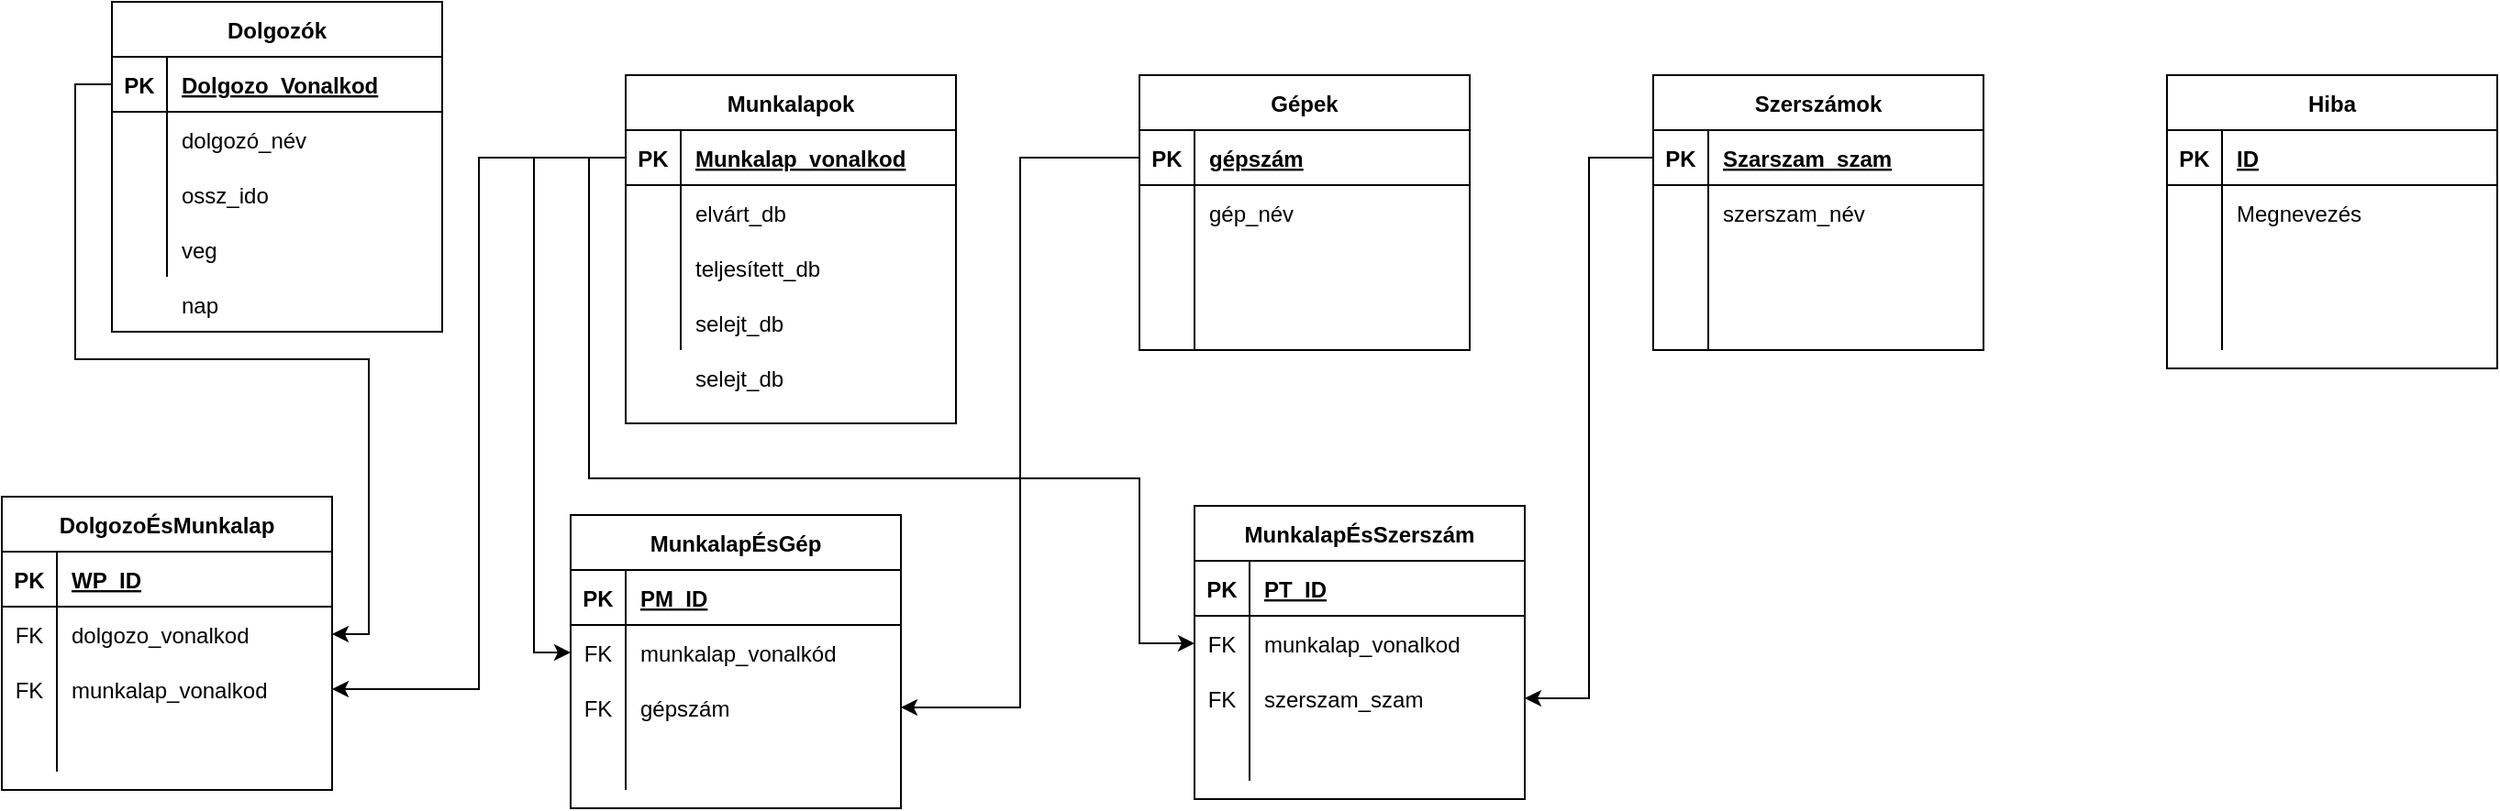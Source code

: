 <mxfile version="14.8.0" type="github">
  <diagram id="R2lEEEUBdFMjLlhIrx00" name="Page-1">
    <mxGraphModel dx="974" dy="568" grid="1" gridSize="10" guides="1" tooltips="1" connect="1" arrows="1" fold="1" page="1" pageScale="1" pageWidth="1654" pageHeight="1169" math="0" shadow="0" extFonts="Permanent Marker^https://fonts.googleapis.com/css?family=Permanent+Marker">
      <root>
        <mxCell id="0" />
        <mxCell id="1" parent="0" />
        <mxCell id="kCzwuYUngdRFMsLV1kaC-1" value="Dolgozók" style="shape=table;startSize=30;container=1;collapsible=1;childLayout=tableLayout;fixedRows=1;rowLines=0;fontStyle=1;align=center;resizeLast=1;" vertex="1" parent="1">
          <mxGeometry x="80" y="20" width="180" height="180" as="geometry" />
        </mxCell>
        <mxCell id="kCzwuYUngdRFMsLV1kaC-2" value="" style="shape=partialRectangle;collapsible=0;dropTarget=0;pointerEvents=0;fillColor=none;top=0;left=0;bottom=1;right=0;points=[[0,0.5],[1,0.5]];portConstraint=eastwest;" vertex="1" parent="kCzwuYUngdRFMsLV1kaC-1">
          <mxGeometry y="30" width="180" height="30" as="geometry" />
        </mxCell>
        <mxCell id="kCzwuYUngdRFMsLV1kaC-3" value="PK" style="shape=partialRectangle;connectable=0;fillColor=none;top=0;left=0;bottom=0;right=0;fontStyle=1;overflow=hidden;" vertex="1" parent="kCzwuYUngdRFMsLV1kaC-2">
          <mxGeometry width="30" height="30" as="geometry" />
        </mxCell>
        <mxCell id="kCzwuYUngdRFMsLV1kaC-4" value="Dolgozo_Vonalkod" style="shape=partialRectangle;connectable=0;fillColor=none;top=0;left=0;bottom=0;right=0;align=left;spacingLeft=6;fontStyle=5;overflow=hidden;" vertex="1" parent="kCzwuYUngdRFMsLV1kaC-2">
          <mxGeometry x="30" width="150" height="30" as="geometry" />
        </mxCell>
        <mxCell id="kCzwuYUngdRFMsLV1kaC-5" value="" style="shape=partialRectangle;collapsible=0;dropTarget=0;pointerEvents=0;fillColor=none;top=0;left=0;bottom=0;right=0;points=[[0,0.5],[1,0.5]];portConstraint=eastwest;" vertex="1" parent="kCzwuYUngdRFMsLV1kaC-1">
          <mxGeometry y="60" width="180" height="30" as="geometry" />
        </mxCell>
        <mxCell id="kCzwuYUngdRFMsLV1kaC-6" value="" style="shape=partialRectangle;connectable=0;fillColor=none;top=0;left=0;bottom=0;right=0;editable=1;overflow=hidden;" vertex="1" parent="kCzwuYUngdRFMsLV1kaC-5">
          <mxGeometry width="30" height="30" as="geometry" />
        </mxCell>
        <mxCell id="kCzwuYUngdRFMsLV1kaC-7" value="dolgozó_név" style="shape=partialRectangle;connectable=0;fillColor=none;top=0;left=0;bottom=0;right=0;align=left;spacingLeft=6;overflow=hidden;" vertex="1" parent="kCzwuYUngdRFMsLV1kaC-5">
          <mxGeometry x="30" width="150" height="30" as="geometry" />
        </mxCell>
        <mxCell id="kCzwuYUngdRFMsLV1kaC-8" value="" style="shape=partialRectangle;collapsible=0;dropTarget=0;pointerEvents=0;fillColor=none;top=0;left=0;bottom=0;right=0;points=[[0,0.5],[1,0.5]];portConstraint=eastwest;" vertex="1" parent="kCzwuYUngdRFMsLV1kaC-1">
          <mxGeometry y="90" width="180" height="30" as="geometry" />
        </mxCell>
        <mxCell id="kCzwuYUngdRFMsLV1kaC-9" value="" style="shape=partialRectangle;connectable=0;fillColor=none;top=0;left=0;bottom=0;right=0;editable=1;overflow=hidden;" vertex="1" parent="kCzwuYUngdRFMsLV1kaC-8">
          <mxGeometry width="30" height="30" as="geometry" />
        </mxCell>
        <mxCell id="kCzwuYUngdRFMsLV1kaC-10" value="ossz_ido" style="shape=partialRectangle;connectable=0;fillColor=none;top=0;left=0;bottom=0;right=0;align=left;spacingLeft=6;overflow=hidden;" vertex="1" parent="kCzwuYUngdRFMsLV1kaC-8">
          <mxGeometry x="30" width="150" height="30" as="geometry" />
        </mxCell>
        <mxCell id="kCzwuYUngdRFMsLV1kaC-11" value="" style="shape=partialRectangle;collapsible=0;dropTarget=0;pointerEvents=0;fillColor=none;top=0;left=0;bottom=0;right=0;points=[[0,0.5],[1,0.5]];portConstraint=eastwest;" vertex="1" parent="kCzwuYUngdRFMsLV1kaC-1">
          <mxGeometry y="120" width="180" height="30" as="geometry" />
        </mxCell>
        <mxCell id="kCzwuYUngdRFMsLV1kaC-12" value="" style="shape=partialRectangle;connectable=0;fillColor=none;top=0;left=0;bottom=0;right=0;editable=1;overflow=hidden;" vertex="1" parent="kCzwuYUngdRFMsLV1kaC-11">
          <mxGeometry width="30" height="30" as="geometry" />
        </mxCell>
        <mxCell id="kCzwuYUngdRFMsLV1kaC-13" value="veg" style="shape=partialRectangle;connectable=0;fillColor=none;top=0;left=0;bottom=0;right=0;align=left;spacingLeft=6;overflow=hidden;" vertex="1" parent="kCzwuYUngdRFMsLV1kaC-11">
          <mxGeometry x="30" width="150" height="30" as="geometry" />
        </mxCell>
        <mxCell id="kCzwuYUngdRFMsLV1kaC-14" value="Munkalapok" style="shape=table;startSize=30;container=1;collapsible=1;childLayout=tableLayout;fixedRows=1;rowLines=0;fontStyle=1;align=center;resizeLast=1;" vertex="1" parent="1">
          <mxGeometry x="360" y="60" width="180" height="190" as="geometry" />
        </mxCell>
        <mxCell id="kCzwuYUngdRFMsLV1kaC-15" value="" style="shape=partialRectangle;collapsible=0;dropTarget=0;pointerEvents=0;fillColor=none;top=0;left=0;bottom=1;right=0;points=[[0,0.5],[1,0.5]];portConstraint=eastwest;" vertex="1" parent="kCzwuYUngdRFMsLV1kaC-14">
          <mxGeometry y="30" width="180" height="30" as="geometry" />
        </mxCell>
        <mxCell id="kCzwuYUngdRFMsLV1kaC-16" value="PK" style="shape=partialRectangle;connectable=0;fillColor=none;top=0;left=0;bottom=0;right=0;fontStyle=1;overflow=hidden;" vertex="1" parent="kCzwuYUngdRFMsLV1kaC-15">
          <mxGeometry width="30" height="30" as="geometry" />
        </mxCell>
        <mxCell id="kCzwuYUngdRFMsLV1kaC-17" value="Munkalap_vonalkod" style="shape=partialRectangle;connectable=0;fillColor=none;top=0;left=0;bottom=0;right=0;align=left;spacingLeft=6;fontStyle=5;overflow=hidden;" vertex="1" parent="kCzwuYUngdRFMsLV1kaC-15">
          <mxGeometry x="30" width="150" height="30" as="geometry" />
        </mxCell>
        <mxCell id="kCzwuYUngdRFMsLV1kaC-18" value="" style="shape=partialRectangle;collapsible=0;dropTarget=0;pointerEvents=0;fillColor=none;top=0;left=0;bottom=0;right=0;points=[[0,0.5],[1,0.5]];portConstraint=eastwest;" vertex="1" parent="kCzwuYUngdRFMsLV1kaC-14">
          <mxGeometry y="60" width="180" height="30" as="geometry" />
        </mxCell>
        <mxCell id="kCzwuYUngdRFMsLV1kaC-19" value="" style="shape=partialRectangle;connectable=0;fillColor=none;top=0;left=0;bottom=0;right=0;editable=1;overflow=hidden;" vertex="1" parent="kCzwuYUngdRFMsLV1kaC-18">
          <mxGeometry width="30" height="30" as="geometry" />
        </mxCell>
        <mxCell id="kCzwuYUngdRFMsLV1kaC-20" value="elvárt_db" style="shape=partialRectangle;connectable=0;fillColor=none;top=0;left=0;bottom=0;right=0;align=left;spacingLeft=6;overflow=hidden;" vertex="1" parent="kCzwuYUngdRFMsLV1kaC-18">
          <mxGeometry x="30" width="150" height="30" as="geometry" />
        </mxCell>
        <mxCell id="kCzwuYUngdRFMsLV1kaC-21" value="" style="shape=partialRectangle;collapsible=0;dropTarget=0;pointerEvents=0;fillColor=none;top=0;left=0;bottom=0;right=0;points=[[0,0.5],[1,0.5]];portConstraint=eastwest;" vertex="1" parent="kCzwuYUngdRFMsLV1kaC-14">
          <mxGeometry y="90" width="180" height="30" as="geometry" />
        </mxCell>
        <mxCell id="kCzwuYUngdRFMsLV1kaC-22" value="" style="shape=partialRectangle;connectable=0;fillColor=none;top=0;left=0;bottom=0;right=0;editable=1;overflow=hidden;" vertex="1" parent="kCzwuYUngdRFMsLV1kaC-21">
          <mxGeometry width="30" height="30" as="geometry" />
        </mxCell>
        <mxCell id="kCzwuYUngdRFMsLV1kaC-23" value="teljesített_db" style="shape=partialRectangle;connectable=0;fillColor=none;top=0;left=0;bottom=0;right=0;align=left;spacingLeft=6;overflow=hidden;" vertex="1" parent="kCzwuYUngdRFMsLV1kaC-21">
          <mxGeometry x="30" width="150" height="30" as="geometry" />
        </mxCell>
        <mxCell id="kCzwuYUngdRFMsLV1kaC-24" value="" style="shape=partialRectangle;collapsible=0;dropTarget=0;pointerEvents=0;fillColor=none;top=0;left=0;bottom=0;right=0;points=[[0,0.5],[1,0.5]];portConstraint=eastwest;" vertex="1" parent="kCzwuYUngdRFMsLV1kaC-14">
          <mxGeometry y="120" width="180" height="30" as="geometry" />
        </mxCell>
        <mxCell id="kCzwuYUngdRFMsLV1kaC-25" value="" style="shape=partialRectangle;connectable=0;fillColor=none;top=0;left=0;bottom=0;right=0;editable=1;overflow=hidden;" vertex="1" parent="kCzwuYUngdRFMsLV1kaC-24">
          <mxGeometry width="30" height="30" as="geometry" />
        </mxCell>
        <mxCell id="kCzwuYUngdRFMsLV1kaC-26" value="selejt_db" style="shape=partialRectangle;connectable=0;fillColor=none;top=0;left=0;bottom=0;right=0;align=left;spacingLeft=6;overflow=hidden;" vertex="1" parent="kCzwuYUngdRFMsLV1kaC-24">
          <mxGeometry x="30" width="150" height="30" as="geometry" />
        </mxCell>
        <mxCell id="kCzwuYUngdRFMsLV1kaC-27" value="Szerszámok" style="shape=table;startSize=30;container=1;collapsible=1;childLayout=tableLayout;fixedRows=1;rowLines=0;fontStyle=1;align=center;resizeLast=1;" vertex="1" parent="1">
          <mxGeometry x="920" y="60" width="180" height="150" as="geometry" />
        </mxCell>
        <mxCell id="kCzwuYUngdRFMsLV1kaC-28" value="" style="shape=partialRectangle;collapsible=0;dropTarget=0;pointerEvents=0;fillColor=none;top=0;left=0;bottom=1;right=0;points=[[0,0.5],[1,0.5]];portConstraint=eastwest;" vertex="1" parent="kCzwuYUngdRFMsLV1kaC-27">
          <mxGeometry y="30" width="180" height="30" as="geometry" />
        </mxCell>
        <mxCell id="kCzwuYUngdRFMsLV1kaC-29" value="PK" style="shape=partialRectangle;connectable=0;fillColor=none;top=0;left=0;bottom=0;right=0;fontStyle=1;overflow=hidden;" vertex="1" parent="kCzwuYUngdRFMsLV1kaC-28">
          <mxGeometry width="30" height="30" as="geometry" />
        </mxCell>
        <mxCell id="kCzwuYUngdRFMsLV1kaC-30" value="Szarszam_szam" style="shape=partialRectangle;connectable=0;fillColor=none;top=0;left=0;bottom=0;right=0;align=left;spacingLeft=6;fontStyle=5;overflow=hidden;" vertex="1" parent="kCzwuYUngdRFMsLV1kaC-28">
          <mxGeometry x="30" width="150" height="30" as="geometry" />
        </mxCell>
        <mxCell id="kCzwuYUngdRFMsLV1kaC-31" value="" style="shape=partialRectangle;collapsible=0;dropTarget=0;pointerEvents=0;fillColor=none;top=0;left=0;bottom=0;right=0;points=[[0,0.5],[1,0.5]];portConstraint=eastwest;" vertex="1" parent="kCzwuYUngdRFMsLV1kaC-27">
          <mxGeometry y="60" width="180" height="30" as="geometry" />
        </mxCell>
        <mxCell id="kCzwuYUngdRFMsLV1kaC-32" value="" style="shape=partialRectangle;connectable=0;fillColor=none;top=0;left=0;bottom=0;right=0;editable=1;overflow=hidden;" vertex="1" parent="kCzwuYUngdRFMsLV1kaC-31">
          <mxGeometry width="30" height="30" as="geometry" />
        </mxCell>
        <mxCell id="kCzwuYUngdRFMsLV1kaC-33" value="szerszam_név" style="shape=partialRectangle;connectable=0;fillColor=none;top=0;left=0;bottom=0;right=0;align=left;spacingLeft=6;overflow=hidden;" vertex="1" parent="kCzwuYUngdRFMsLV1kaC-31">
          <mxGeometry x="30" width="150" height="30" as="geometry" />
        </mxCell>
        <mxCell id="kCzwuYUngdRFMsLV1kaC-34" value="" style="shape=partialRectangle;collapsible=0;dropTarget=0;pointerEvents=0;fillColor=none;top=0;left=0;bottom=0;right=0;points=[[0,0.5],[1,0.5]];portConstraint=eastwest;" vertex="1" parent="kCzwuYUngdRFMsLV1kaC-27">
          <mxGeometry y="90" width="180" height="30" as="geometry" />
        </mxCell>
        <mxCell id="kCzwuYUngdRFMsLV1kaC-35" value="" style="shape=partialRectangle;connectable=0;fillColor=none;top=0;left=0;bottom=0;right=0;editable=1;overflow=hidden;" vertex="1" parent="kCzwuYUngdRFMsLV1kaC-34">
          <mxGeometry width="30" height="30" as="geometry" />
        </mxCell>
        <mxCell id="kCzwuYUngdRFMsLV1kaC-36" value="" style="shape=partialRectangle;connectable=0;fillColor=none;top=0;left=0;bottom=0;right=0;align=left;spacingLeft=6;overflow=hidden;" vertex="1" parent="kCzwuYUngdRFMsLV1kaC-34">
          <mxGeometry x="30" width="150" height="30" as="geometry" />
        </mxCell>
        <mxCell id="kCzwuYUngdRFMsLV1kaC-37" value="" style="shape=partialRectangle;collapsible=0;dropTarget=0;pointerEvents=0;fillColor=none;top=0;left=0;bottom=0;right=0;points=[[0,0.5],[1,0.5]];portConstraint=eastwest;" vertex="1" parent="kCzwuYUngdRFMsLV1kaC-27">
          <mxGeometry y="120" width="180" height="30" as="geometry" />
        </mxCell>
        <mxCell id="kCzwuYUngdRFMsLV1kaC-38" value="" style="shape=partialRectangle;connectable=0;fillColor=none;top=0;left=0;bottom=0;right=0;editable=1;overflow=hidden;" vertex="1" parent="kCzwuYUngdRFMsLV1kaC-37">
          <mxGeometry width="30" height="30" as="geometry" />
        </mxCell>
        <mxCell id="kCzwuYUngdRFMsLV1kaC-39" value="" style="shape=partialRectangle;connectable=0;fillColor=none;top=0;left=0;bottom=0;right=0;align=left;spacingLeft=6;overflow=hidden;" vertex="1" parent="kCzwuYUngdRFMsLV1kaC-37">
          <mxGeometry x="30" width="150" height="30" as="geometry" />
        </mxCell>
        <mxCell id="kCzwuYUngdRFMsLV1kaC-40" value="selejt_db" style="shape=partialRectangle;connectable=0;fillColor=none;top=0;left=0;bottom=0;right=0;align=left;spacingLeft=6;overflow=hidden;" vertex="1" parent="1">
          <mxGeometry x="390" y="210" width="150" height="30" as="geometry" />
        </mxCell>
        <mxCell id="kCzwuYUngdRFMsLV1kaC-41" value="" style="shape=partialRectangle;connectable=0;fillColor=none;top=0;left=0;bottom=0;right=0;editable=1;overflow=hidden;" vertex="1" parent="1">
          <mxGeometry x="360" y="210" width="30" height="30" as="geometry" />
        </mxCell>
        <mxCell id="kCzwuYUngdRFMsLV1kaC-42" value="Gépek" style="shape=table;startSize=30;container=1;collapsible=1;childLayout=tableLayout;fixedRows=1;rowLines=0;fontStyle=1;align=center;resizeLast=1;" vertex="1" parent="1">
          <mxGeometry x="640" y="60" width="180" height="150" as="geometry" />
        </mxCell>
        <mxCell id="kCzwuYUngdRFMsLV1kaC-43" value="" style="shape=partialRectangle;collapsible=0;dropTarget=0;pointerEvents=0;fillColor=none;top=0;left=0;bottom=1;right=0;points=[[0,0.5],[1,0.5]];portConstraint=eastwest;" vertex="1" parent="kCzwuYUngdRFMsLV1kaC-42">
          <mxGeometry y="30" width="180" height="30" as="geometry" />
        </mxCell>
        <mxCell id="kCzwuYUngdRFMsLV1kaC-44" value="PK" style="shape=partialRectangle;connectable=0;fillColor=none;top=0;left=0;bottom=0;right=0;fontStyle=1;overflow=hidden;" vertex="1" parent="kCzwuYUngdRFMsLV1kaC-43">
          <mxGeometry width="30" height="30" as="geometry" />
        </mxCell>
        <mxCell id="kCzwuYUngdRFMsLV1kaC-45" value="gépszám" style="shape=partialRectangle;connectable=0;fillColor=none;top=0;left=0;bottom=0;right=0;align=left;spacingLeft=6;fontStyle=5;overflow=hidden;" vertex="1" parent="kCzwuYUngdRFMsLV1kaC-43">
          <mxGeometry x="30" width="150" height="30" as="geometry" />
        </mxCell>
        <mxCell id="kCzwuYUngdRFMsLV1kaC-46" value="" style="shape=partialRectangle;collapsible=0;dropTarget=0;pointerEvents=0;fillColor=none;top=0;left=0;bottom=0;right=0;points=[[0,0.5],[1,0.5]];portConstraint=eastwest;" vertex="1" parent="kCzwuYUngdRFMsLV1kaC-42">
          <mxGeometry y="60" width="180" height="30" as="geometry" />
        </mxCell>
        <mxCell id="kCzwuYUngdRFMsLV1kaC-47" value="" style="shape=partialRectangle;connectable=0;fillColor=none;top=0;left=0;bottom=0;right=0;editable=1;overflow=hidden;" vertex="1" parent="kCzwuYUngdRFMsLV1kaC-46">
          <mxGeometry width="30" height="30" as="geometry" />
        </mxCell>
        <mxCell id="kCzwuYUngdRFMsLV1kaC-48" value="gép_név" style="shape=partialRectangle;connectable=0;fillColor=none;top=0;left=0;bottom=0;right=0;align=left;spacingLeft=6;overflow=hidden;" vertex="1" parent="kCzwuYUngdRFMsLV1kaC-46">
          <mxGeometry x="30" width="150" height="30" as="geometry" />
        </mxCell>
        <mxCell id="kCzwuYUngdRFMsLV1kaC-49" value="" style="shape=partialRectangle;collapsible=0;dropTarget=0;pointerEvents=0;fillColor=none;top=0;left=0;bottom=0;right=0;points=[[0,0.5],[1,0.5]];portConstraint=eastwest;" vertex="1" parent="kCzwuYUngdRFMsLV1kaC-42">
          <mxGeometry y="90" width="180" height="30" as="geometry" />
        </mxCell>
        <mxCell id="kCzwuYUngdRFMsLV1kaC-50" value="" style="shape=partialRectangle;connectable=0;fillColor=none;top=0;left=0;bottom=0;right=0;editable=1;overflow=hidden;" vertex="1" parent="kCzwuYUngdRFMsLV1kaC-49">
          <mxGeometry width="30" height="30" as="geometry" />
        </mxCell>
        <mxCell id="kCzwuYUngdRFMsLV1kaC-51" value="" style="shape=partialRectangle;connectable=0;fillColor=none;top=0;left=0;bottom=0;right=0;align=left;spacingLeft=6;overflow=hidden;" vertex="1" parent="kCzwuYUngdRFMsLV1kaC-49">
          <mxGeometry x="30" width="150" height="30" as="geometry" />
        </mxCell>
        <mxCell id="kCzwuYUngdRFMsLV1kaC-52" value="" style="shape=partialRectangle;collapsible=0;dropTarget=0;pointerEvents=0;fillColor=none;top=0;left=0;bottom=0;right=0;points=[[0,0.5],[1,0.5]];portConstraint=eastwest;" vertex="1" parent="kCzwuYUngdRFMsLV1kaC-42">
          <mxGeometry y="120" width="180" height="30" as="geometry" />
        </mxCell>
        <mxCell id="kCzwuYUngdRFMsLV1kaC-53" value="" style="shape=partialRectangle;connectable=0;fillColor=none;top=0;left=0;bottom=0;right=0;editable=1;overflow=hidden;" vertex="1" parent="kCzwuYUngdRFMsLV1kaC-52">
          <mxGeometry width="30" height="30" as="geometry" />
        </mxCell>
        <mxCell id="kCzwuYUngdRFMsLV1kaC-54" value="" style="shape=partialRectangle;connectable=0;fillColor=none;top=0;left=0;bottom=0;right=0;align=left;spacingLeft=6;overflow=hidden;" vertex="1" parent="kCzwuYUngdRFMsLV1kaC-52">
          <mxGeometry x="30" width="150" height="30" as="geometry" />
        </mxCell>
        <mxCell id="kCzwuYUngdRFMsLV1kaC-55" value="Hiba" style="shape=table;startSize=30;container=1;collapsible=1;childLayout=tableLayout;fixedRows=1;rowLines=0;fontStyle=1;align=center;resizeLast=1;" vertex="1" parent="1">
          <mxGeometry x="1200" y="60" width="180" height="160" as="geometry" />
        </mxCell>
        <mxCell id="kCzwuYUngdRFMsLV1kaC-56" value="" style="shape=partialRectangle;collapsible=0;dropTarget=0;pointerEvents=0;fillColor=none;top=0;left=0;bottom=1;right=0;points=[[0,0.5],[1,0.5]];portConstraint=eastwest;" vertex="1" parent="kCzwuYUngdRFMsLV1kaC-55">
          <mxGeometry y="30" width="180" height="30" as="geometry" />
        </mxCell>
        <mxCell id="kCzwuYUngdRFMsLV1kaC-57" value="PK" style="shape=partialRectangle;connectable=0;fillColor=none;top=0;left=0;bottom=0;right=0;fontStyle=1;overflow=hidden;" vertex="1" parent="kCzwuYUngdRFMsLV1kaC-56">
          <mxGeometry width="30" height="30" as="geometry" />
        </mxCell>
        <mxCell id="kCzwuYUngdRFMsLV1kaC-58" value="ID" style="shape=partialRectangle;connectable=0;fillColor=none;top=0;left=0;bottom=0;right=0;align=left;spacingLeft=6;fontStyle=5;overflow=hidden;" vertex="1" parent="kCzwuYUngdRFMsLV1kaC-56">
          <mxGeometry x="30" width="150" height="30" as="geometry" />
        </mxCell>
        <mxCell id="kCzwuYUngdRFMsLV1kaC-59" value="" style="shape=partialRectangle;collapsible=0;dropTarget=0;pointerEvents=0;fillColor=none;top=0;left=0;bottom=0;right=0;points=[[0,0.5],[1,0.5]];portConstraint=eastwest;" vertex="1" parent="kCzwuYUngdRFMsLV1kaC-55">
          <mxGeometry y="60" width="180" height="30" as="geometry" />
        </mxCell>
        <mxCell id="kCzwuYUngdRFMsLV1kaC-60" value="" style="shape=partialRectangle;connectable=0;fillColor=none;top=0;left=0;bottom=0;right=0;editable=1;overflow=hidden;" vertex="1" parent="kCzwuYUngdRFMsLV1kaC-59">
          <mxGeometry width="30" height="30" as="geometry" />
        </mxCell>
        <mxCell id="kCzwuYUngdRFMsLV1kaC-61" value="Megnevezés" style="shape=partialRectangle;connectable=0;fillColor=none;top=0;left=0;bottom=0;right=0;align=left;spacingLeft=6;overflow=hidden;" vertex="1" parent="kCzwuYUngdRFMsLV1kaC-59">
          <mxGeometry x="30" width="150" height="30" as="geometry" />
        </mxCell>
        <mxCell id="kCzwuYUngdRFMsLV1kaC-62" value="" style="shape=partialRectangle;collapsible=0;dropTarget=0;pointerEvents=0;fillColor=none;top=0;left=0;bottom=0;right=0;points=[[0,0.5],[1,0.5]];portConstraint=eastwest;" vertex="1" parent="kCzwuYUngdRFMsLV1kaC-55">
          <mxGeometry y="90" width="180" height="30" as="geometry" />
        </mxCell>
        <mxCell id="kCzwuYUngdRFMsLV1kaC-63" value="" style="shape=partialRectangle;connectable=0;fillColor=none;top=0;left=0;bottom=0;right=0;editable=1;overflow=hidden;" vertex="1" parent="kCzwuYUngdRFMsLV1kaC-62">
          <mxGeometry width="30" height="30" as="geometry" />
        </mxCell>
        <mxCell id="kCzwuYUngdRFMsLV1kaC-64" value="" style="shape=partialRectangle;connectable=0;fillColor=none;top=0;left=0;bottom=0;right=0;align=left;spacingLeft=6;overflow=hidden;" vertex="1" parent="kCzwuYUngdRFMsLV1kaC-62">
          <mxGeometry x="30" width="150" height="30" as="geometry" />
        </mxCell>
        <mxCell id="kCzwuYUngdRFMsLV1kaC-65" value="" style="shape=partialRectangle;collapsible=0;dropTarget=0;pointerEvents=0;fillColor=none;top=0;left=0;bottom=0;right=0;points=[[0,0.5],[1,0.5]];portConstraint=eastwest;" vertex="1" parent="kCzwuYUngdRFMsLV1kaC-55">
          <mxGeometry y="120" width="180" height="30" as="geometry" />
        </mxCell>
        <mxCell id="kCzwuYUngdRFMsLV1kaC-66" value="" style="shape=partialRectangle;connectable=0;fillColor=none;top=0;left=0;bottom=0;right=0;editable=1;overflow=hidden;" vertex="1" parent="kCzwuYUngdRFMsLV1kaC-65">
          <mxGeometry width="30" height="30" as="geometry" />
        </mxCell>
        <mxCell id="kCzwuYUngdRFMsLV1kaC-67" value="" style="shape=partialRectangle;connectable=0;fillColor=none;top=0;left=0;bottom=0;right=0;align=left;spacingLeft=6;overflow=hidden;" vertex="1" parent="kCzwuYUngdRFMsLV1kaC-65">
          <mxGeometry x="30" width="150" height="30" as="geometry" />
        </mxCell>
        <mxCell id="kCzwuYUngdRFMsLV1kaC-68" value="DolgozoÉsMunkalap" style="shape=table;startSize=30;container=1;collapsible=1;childLayout=tableLayout;fixedRows=1;rowLines=0;fontStyle=1;align=center;resizeLast=1;" vertex="1" parent="1">
          <mxGeometry x="20" y="290" width="180" height="160" as="geometry" />
        </mxCell>
        <mxCell id="kCzwuYUngdRFMsLV1kaC-69" value="" style="shape=partialRectangle;collapsible=0;dropTarget=0;pointerEvents=0;fillColor=none;top=0;left=0;bottom=1;right=0;points=[[0,0.5],[1,0.5]];portConstraint=eastwest;" vertex="1" parent="kCzwuYUngdRFMsLV1kaC-68">
          <mxGeometry y="30" width="180" height="30" as="geometry" />
        </mxCell>
        <mxCell id="kCzwuYUngdRFMsLV1kaC-70" value="PK" style="shape=partialRectangle;connectable=0;fillColor=none;top=0;left=0;bottom=0;right=0;fontStyle=1;overflow=hidden;" vertex="1" parent="kCzwuYUngdRFMsLV1kaC-69">
          <mxGeometry width="30" height="30" as="geometry" />
        </mxCell>
        <mxCell id="kCzwuYUngdRFMsLV1kaC-71" value="WP_ID" style="shape=partialRectangle;connectable=0;fillColor=none;top=0;left=0;bottom=0;right=0;align=left;spacingLeft=6;fontStyle=5;overflow=hidden;" vertex="1" parent="kCzwuYUngdRFMsLV1kaC-69">
          <mxGeometry x="30" width="150" height="30" as="geometry" />
        </mxCell>
        <mxCell id="kCzwuYUngdRFMsLV1kaC-72" value="" style="shape=partialRectangle;collapsible=0;dropTarget=0;pointerEvents=0;fillColor=none;top=0;left=0;bottom=0;right=0;points=[[0,0.5],[1,0.5]];portConstraint=eastwest;" vertex="1" parent="kCzwuYUngdRFMsLV1kaC-68">
          <mxGeometry y="60" width="180" height="30" as="geometry" />
        </mxCell>
        <mxCell id="kCzwuYUngdRFMsLV1kaC-73" value="FK" style="shape=partialRectangle;connectable=0;fillColor=none;top=0;left=0;bottom=0;right=0;editable=1;overflow=hidden;" vertex="1" parent="kCzwuYUngdRFMsLV1kaC-72">
          <mxGeometry width="30" height="30" as="geometry" />
        </mxCell>
        <mxCell id="kCzwuYUngdRFMsLV1kaC-74" value="dolgozo_vonalkod" style="shape=partialRectangle;connectable=0;fillColor=none;top=0;left=0;bottom=0;right=0;align=left;spacingLeft=6;overflow=hidden;" vertex="1" parent="kCzwuYUngdRFMsLV1kaC-72">
          <mxGeometry x="30" width="150" height="30" as="geometry" />
        </mxCell>
        <mxCell id="kCzwuYUngdRFMsLV1kaC-75" value="" style="shape=partialRectangle;collapsible=0;dropTarget=0;pointerEvents=0;fillColor=none;top=0;left=0;bottom=0;right=0;points=[[0,0.5],[1,0.5]];portConstraint=eastwest;" vertex="1" parent="kCzwuYUngdRFMsLV1kaC-68">
          <mxGeometry y="90" width="180" height="30" as="geometry" />
        </mxCell>
        <mxCell id="kCzwuYUngdRFMsLV1kaC-76" value="FK" style="shape=partialRectangle;connectable=0;fillColor=none;top=0;left=0;bottom=0;right=0;editable=1;overflow=hidden;" vertex="1" parent="kCzwuYUngdRFMsLV1kaC-75">
          <mxGeometry width="30" height="30" as="geometry" />
        </mxCell>
        <mxCell id="kCzwuYUngdRFMsLV1kaC-77" value="munkalap_vonalkod" style="shape=partialRectangle;connectable=0;fillColor=none;top=0;left=0;bottom=0;right=0;align=left;spacingLeft=6;overflow=hidden;" vertex="1" parent="kCzwuYUngdRFMsLV1kaC-75">
          <mxGeometry x="30" width="150" height="30" as="geometry" />
        </mxCell>
        <mxCell id="kCzwuYUngdRFMsLV1kaC-78" value="" style="shape=partialRectangle;collapsible=0;dropTarget=0;pointerEvents=0;fillColor=none;top=0;left=0;bottom=0;right=0;points=[[0,0.5],[1,0.5]];portConstraint=eastwest;" vertex="1" parent="kCzwuYUngdRFMsLV1kaC-68">
          <mxGeometry y="120" width="180" height="30" as="geometry" />
        </mxCell>
        <mxCell id="kCzwuYUngdRFMsLV1kaC-79" value="" style="shape=partialRectangle;connectable=0;fillColor=none;top=0;left=0;bottom=0;right=0;editable=1;overflow=hidden;" vertex="1" parent="kCzwuYUngdRFMsLV1kaC-78">
          <mxGeometry width="30" height="30" as="geometry" />
        </mxCell>
        <mxCell id="kCzwuYUngdRFMsLV1kaC-80" value="" style="shape=partialRectangle;connectable=0;fillColor=none;top=0;left=0;bottom=0;right=0;align=left;spacingLeft=6;overflow=hidden;" vertex="1" parent="kCzwuYUngdRFMsLV1kaC-78">
          <mxGeometry x="30" width="150" height="30" as="geometry" />
        </mxCell>
        <mxCell id="kCzwuYUngdRFMsLV1kaC-81" style="edgeStyle=orthogonalEdgeStyle;rounded=0;orthogonalLoop=1;jettySize=auto;html=1;exitX=0;exitY=0.5;exitDx=0;exitDy=0;" edge="1" parent="1" source="kCzwuYUngdRFMsLV1kaC-2" target="kCzwuYUngdRFMsLV1kaC-72">
          <mxGeometry relative="1" as="geometry" />
        </mxCell>
        <mxCell id="kCzwuYUngdRFMsLV1kaC-82" style="edgeStyle=orthogonalEdgeStyle;rounded=0;orthogonalLoop=1;jettySize=auto;html=1;exitX=0;exitY=0.5;exitDx=0;exitDy=0;" edge="1" parent="1" source="kCzwuYUngdRFMsLV1kaC-15" target="kCzwuYUngdRFMsLV1kaC-75">
          <mxGeometry relative="1" as="geometry" />
        </mxCell>
        <mxCell id="kCzwuYUngdRFMsLV1kaC-83" value="MunkalapÉsGép" style="shape=table;startSize=30;container=1;collapsible=1;childLayout=tableLayout;fixedRows=1;rowLines=0;fontStyle=1;align=center;resizeLast=1;" vertex="1" parent="1">
          <mxGeometry x="330" y="300" width="180" height="160" as="geometry" />
        </mxCell>
        <mxCell id="kCzwuYUngdRFMsLV1kaC-84" value="" style="shape=partialRectangle;collapsible=0;dropTarget=0;pointerEvents=0;fillColor=none;top=0;left=0;bottom=1;right=0;points=[[0,0.5],[1,0.5]];portConstraint=eastwest;" vertex="1" parent="kCzwuYUngdRFMsLV1kaC-83">
          <mxGeometry y="30" width="180" height="30" as="geometry" />
        </mxCell>
        <mxCell id="kCzwuYUngdRFMsLV1kaC-85" value="PK" style="shape=partialRectangle;connectable=0;fillColor=none;top=0;left=0;bottom=0;right=0;fontStyle=1;overflow=hidden;" vertex="1" parent="kCzwuYUngdRFMsLV1kaC-84">
          <mxGeometry width="30" height="30" as="geometry" />
        </mxCell>
        <mxCell id="kCzwuYUngdRFMsLV1kaC-86" value="PM_ID" style="shape=partialRectangle;connectable=0;fillColor=none;top=0;left=0;bottom=0;right=0;align=left;spacingLeft=6;fontStyle=5;overflow=hidden;" vertex="1" parent="kCzwuYUngdRFMsLV1kaC-84">
          <mxGeometry x="30" width="150" height="30" as="geometry" />
        </mxCell>
        <mxCell id="kCzwuYUngdRFMsLV1kaC-87" value="" style="shape=partialRectangle;collapsible=0;dropTarget=0;pointerEvents=0;fillColor=none;top=0;left=0;bottom=0;right=0;points=[[0,0.5],[1,0.5]];portConstraint=eastwest;" vertex="1" parent="kCzwuYUngdRFMsLV1kaC-83">
          <mxGeometry y="60" width="180" height="30" as="geometry" />
        </mxCell>
        <mxCell id="kCzwuYUngdRFMsLV1kaC-88" value="FK" style="shape=partialRectangle;connectable=0;fillColor=none;top=0;left=0;bottom=0;right=0;editable=1;overflow=hidden;" vertex="1" parent="kCzwuYUngdRFMsLV1kaC-87">
          <mxGeometry width="30" height="30" as="geometry" />
        </mxCell>
        <mxCell id="kCzwuYUngdRFMsLV1kaC-89" value="munkalap_vonalkód" style="shape=partialRectangle;connectable=0;fillColor=none;top=0;left=0;bottom=0;right=0;align=left;spacingLeft=6;overflow=hidden;" vertex="1" parent="kCzwuYUngdRFMsLV1kaC-87">
          <mxGeometry x="30" width="150" height="30" as="geometry" />
        </mxCell>
        <mxCell id="kCzwuYUngdRFMsLV1kaC-90" value="" style="shape=partialRectangle;collapsible=0;dropTarget=0;pointerEvents=0;fillColor=none;top=0;left=0;bottom=0;right=0;points=[[0,0.5],[1,0.5]];portConstraint=eastwest;" vertex="1" parent="kCzwuYUngdRFMsLV1kaC-83">
          <mxGeometry y="90" width="180" height="30" as="geometry" />
        </mxCell>
        <mxCell id="kCzwuYUngdRFMsLV1kaC-91" value="FK" style="shape=partialRectangle;connectable=0;fillColor=none;top=0;left=0;bottom=0;right=0;editable=1;overflow=hidden;" vertex="1" parent="kCzwuYUngdRFMsLV1kaC-90">
          <mxGeometry width="30" height="30" as="geometry" />
        </mxCell>
        <mxCell id="kCzwuYUngdRFMsLV1kaC-92" value="gépszám" style="shape=partialRectangle;connectable=0;fillColor=none;top=0;left=0;bottom=0;right=0;align=left;spacingLeft=6;overflow=hidden;" vertex="1" parent="kCzwuYUngdRFMsLV1kaC-90">
          <mxGeometry x="30" width="150" height="30" as="geometry" />
        </mxCell>
        <mxCell id="kCzwuYUngdRFMsLV1kaC-93" value="" style="shape=partialRectangle;collapsible=0;dropTarget=0;pointerEvents=0;fillColor=none;top=0;left=0;bottom=0;right=0;points=[[0,0.5],[1,0.5]];portConstraint=eastwest;" vertex="1" parent="kCzwuYUngdRFMsLV1kaC-83">
          <mxGeometry y="120" width="180" height="30" as="geometry" />
        </mxCell>
        <mxCell id="kCzwuYUngdRFMsLV1kaC-94" value="" style="shape=partialRectangle;connectable=0;fillColor=none;top=0;left=0;bottom=0;right=0;editable=1;overflow=hidden;" vertex="1" parent="kCzwuYUngdRFMsLV1kaC-93">
          <mxGeometry width="30" height="30" as="geometry" />
        </mxCell>
        <mxCell id="kCzwuYUngdRFMsLV1kaC-95" value="" style="shape=partialRectangle;connectable=0;fillColor=none;top=0;left=0;bottom=0;right=0;align=left;spacingLeft=6;overflow=hidden;" vertex="1" parent="kCzwuYUngdRFMsLV1kaC-93">
          <mxGeometry x="30" width="150" height="30" as="geometry" />
        </mxCell>
        <mxCell id="kCzwuYUngdRFMsLV1kaC-96" style="edgeStyle=orthogonalEdgeStyle;rounded=0;orthogonalLoop=1;jettySize=auto;html=1;exitX=0;exitY=0.5;exitDx=0;exitDy=0;entryX=0;entryY=0.5;entryDx=0;entryDy=0;" edge="1" parent="1" source="kCzwuYUngdRFMsLV1kaC-15" target="kCzwuYUngdRFMsLV1kaC-87">
          <mxGeometry relative="1" as="geometry" />
        </mxCell>
        <mxCell id="kCzwuYUngdRFMsLV1kaC-99" style="edgeStyle=orthogonalEdgeStyle;rounded=0;orthogonalLoop=1;jettySize=auto;html=1;exitX=0;exitY=0.5;exitDx=0;exitDy=0;entryX=1;entryY=0.5;entryDx=0;entryDy=0;" edge="1" parent="1" source="kCzwuYUngdRFMsLV1kaC-43" target="kCzwuYUngdRFMsLV1kaC-90">
          <mxGeometry relative="1" as="geometry" />
        </mxCell>
        <mxCell id="kCzwuYUngdRFMsLV1kaC-100" value="MunkalapÉsSzerszám" style="shape=table;startSize=30;container=1;collapsible=1;childLayout=tableLayout;fixedRows=1;rowLines=0;fontStyle=1;align=center;resizeLast=1;" vertex="1" parent="1">
          <mxGeometry x="670" y="295" width="180" height="160" as="geometry" />
        </mxCell>
        <mxCell id="kCzwuYUngdRFMsLV1kaC-101" value="" style="shape=partialRectangle;collapsible=0;dropTarget=0;pointerEvents=0;fillColor=none;top=0;left=0;bottom=1;right=0;points=[[0,0.5],[1,0.5]];portConstraint=eastwest;" vertex="1" parent="kCzwuYUngdRFMsLV1kaC-100">
          <mxGeometry y="30" width="180" height="30" as="geometry" />
        </mxCell>
        <mxCell id="kCzwuYUngdRFMsLV1kaC-102" value="PK" style="shape=partialRectangle;connectable=0;fillColor=none;top=0;left=0;bottom=0;right=0;fontStyle=1;overflow=hidden;" vertex="1" parent="kCzwuYUngdRFMsLV1kaC-101">
          <mxGeometry width="30" height="30" as="geometry" />
        </mxCell>
        <mxCell id="kCzwuYUngdRFMsLV1kaC-103" value="PT_ID" style="shape=partialRectangle;connectable=0;fillColor=none;top=0;left=0;bottom=0;right=0;align=left;spacingLeft=6;fontStyle=5;overflow=hidden;" vertex="1" parent="kCzwuYUngdRFMsLV1kaC-101">
          <mxGeometry x="30" width="150" height="30" as="geometry" />
        </mxCell>
        <mxCell id="kCzwuYUngdRFMsLV1kaC-104" value="" style="shape=partialRectangle;collapsible=0;dropTarget=0;pointerEvents=0;fillColor=none;top=0;left=0;bottom=0;right=0;points=[[0,0.5],[1,0.5]];portConstraint=eastwest;" vertex="1" parent="kCzwuYUngdRFMsLV1kaC-100">
          <mxGeometry y="60" width="180" height="30" as="geometry" />
        </mxCell>
        <mxCell id="kCzwuYUngdRFMsLV1kaC-105" value="FK" style="shape=partialRectangle;connectable=0;fillColor=none;top=0;left=0;bottom=0;right=0;editable=1;overflow=hidden;" vertex="1" parent="kCzwuYUngdRFMsLV1kaC-104">
          <mxGeometry width="30" height="30" as="geometry" />
        </mxCell>
        <mxCell id="kCzwuYUngdRFMsLV1kaC-106" value="munkalap_vonalkod" style="shape=partialRectangle;connectable=0;fillColor=none;top=0;left=0;bottom=0;right=0;align=left;spacingLeft=6;overflow=hidden;" vertex="1" parent="kCzwuYUngdRFMsLV1kaC-104">
          <mxGeometry x="30" width="150" height="30" as="geometry" />
        </mxCell>
        <mxCell id="kCzwuYUngdRFMsLV1kaC-107" value="" style="shape=partialRectangle;collapsible=0;dropTarget=0;pointerEvents=0;fillColor=none;top=0;left=0;bottom=0;right=0;points=[[0,0.5],[1,0.5]];portConstraint=eastwest;" vertex="1" parent="kCzwuYUngdRFMsLV1kaC-100">
          <mxGeometry y="90" width="180" height="30" as="geometry" />
        </mxCell>
        <mxCell id="kCzwuYUngdRFMsLV1kaC-108" value="FK" style="shape=partialRectangle;connectable=0;fillColor=none;top=0;left=0;bottom=0;right=0;editable=1;overflow=hidden;" vertex="1" parent="kCzwuYUngdRFMsLV1kaC-107">
          <mxGeometry width="30" height="30" as="geometry" />
        </mxCell>
        <mxCell id="kCzwuYUngdRFMsLV1kaC-109" value="szerszam_szam" style="shape=partialRectangle;connectable=0;fillColor=none;top=0;left=0;bottom=0;right=0;align=left;spacingLeft=6;overflow=hidden;" vertex="1" parent="kCzwuYUngdRFMsLV1kaC-107">
          <mxGeometry x="30" width="150" height="30" as="geometry" />
        </mxCell>
        <mxCell id="kCzwuYUngdRFMsLV1kaC-110" value="" style="shape=partialRectangle;collapsible=0;dropTarget=0;pointerEvents=0;fillColor=none;top=0;left=0;bottom=0;right=0;points=[[0,0.5],[1,0.5]];portConstraint=eastwest;" vertex="1" parent="kCzwuYUngdRFMsLV1kaC-100">
          <mxGeometry y="120" width="180" height="30" as="geometry" />
        </mxCell>
        <mxCell id="kCzwuYUngdRFMsLV1kaC-111" value="" style="shape=partialRectangle;connectable=0;fillColor=none;top=0;left=0;bottom=0;right=0;editable=1;overflow=hidden;" vertex="1" parent="kCzwuYUngdRFMsLV1kaC-110">
          <mxGeometry width="30" height="30" as="geometry" />
        </mxCell>
        <mxCell id="kCzwuYUngdRFMsLV1kaC-112" value="" style="shape=partialRectangle;connectable=0;fillColor=none;top=0;left=0;bottom=0;right=0;align=left;spacingLeft=6;overflow=hidden;" vertex="1" parent="kCzwuYUngdRFMsLV1kaC-110">
          <mxGeometry x="30" width="150" height="30" as="geometry" />
        </mxCell>
        <mxCell id="kCzwuYUngdRFMsLV1kaC-113" style="edgeStyle=orthogonalEdgeStyle;rounded=0;orthogonalLoop=1;jettySize=auto;html=1;exitX=0;exitY=0.5;exitDx=0;exitDy=0;entryX=1;entryY=0.5;entryDx=0;entryDy=0;" edge="1" parent="1" source="kCzwuYUngdRFMsLV1kaC-28" target="kCzwuYUngdRFMsLV1kaC-107">
          <mxGeometry relative="1" as="geometry" />
        </mxCell>
        <mxCell id="kCzwuYUngdRFMsLV1kaC-114" style="edgeStyle=orthogonalEdgeStyle;rounded=0;orthogonalLoop=1;jettySize=auto;html=1;exitX=0;exitY=0.5;exitDx=0;exitDy=0;entryX=0;entryY=0.5;entryDx=0;entryDy=0;" edge="1" parent="1" source="kCzwuYUngdRFMsLV1kaC-15" target="kCzwuYUngdRFMsLV1kaC-104">
          <mxGeometry relative="1" as="geometry">
            <Array as="points">
              <mxPoint x="340" y="105" />
              <mxPoint x="340" y="280" />
              <mxPoint x="640" y="280" />
              <mxPoint x="640" y="370" />
            </Array>
          </mxGeometry>
        </mxCell>
        <mxCell id="kCzwuYUngdRFMsLV1kaC-128" value="" style="shape=partialRectangle;collapsible=0;dropTarget=0;pointerEvents=0;fillColor=none;top=0;left=0;bottom=0;right=0;points=[[0,0.5],[1,0.5]];portConstraint=eastwest;" vertex="1" parent="1">
          <mxGeometry x="80" y="170" width="180" height="30" as="geometry" />
        </mxCell>
        <mxCell id="kCzwuYUngdRFMsLV1kaC-129" value="" style="shape=partialRectangle;connectable=0;fillColor=none;top=0;left=0;bottom=0;right=0;editable=1;overflow=hidden;" vertex="1" parent="kCzwuYUngdRFMsLV1kaC-128">
          <mxGeometry width="30" height="30" as="geometry" />
        </mxCell>
        <mxCell id="kCzwuYUngdRFMsLV1kaC-130" value="nap" style="shape=partialRectangle;connectable=0;fillColor=none;top=0;left=0;bottom=0;right=0;align=left;spacingLeft=6;overflow=hidden;" vertex="1" parent="kCzwuYUngdRFMsLV1kaC-128">
          <mxGeometry x="30" width="150" height="30" as="geometry" />
        </mxCell>
      </root>
    </mxGraphModel>
  </diagram>
</mxfile>
